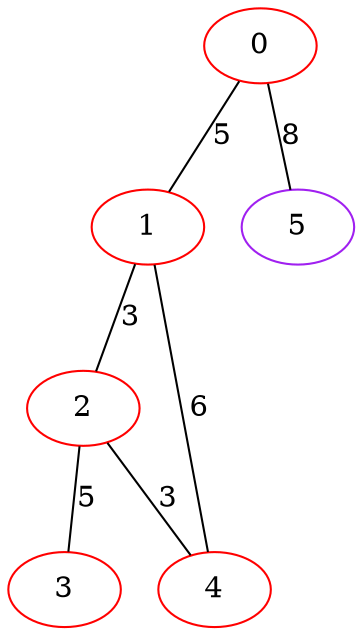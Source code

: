 graph "" {
0 [color=red, weight=1];
1 [color=red, weight=1];
2 [color=red, weight=1];
3 [color=red, weight=1];
4 [color=red, weight=1];
5 [color=purple, weight=4];
0 -- 1  [key=0, label=5];
0 -- 5  [key=0, label=8];
1 -- 2  [key=0, label=3];
1 -- 4  [key=0, label=6];
2 -- 3  [key=0, label=5];
2 -- 4  [key=0, label=3];
}
